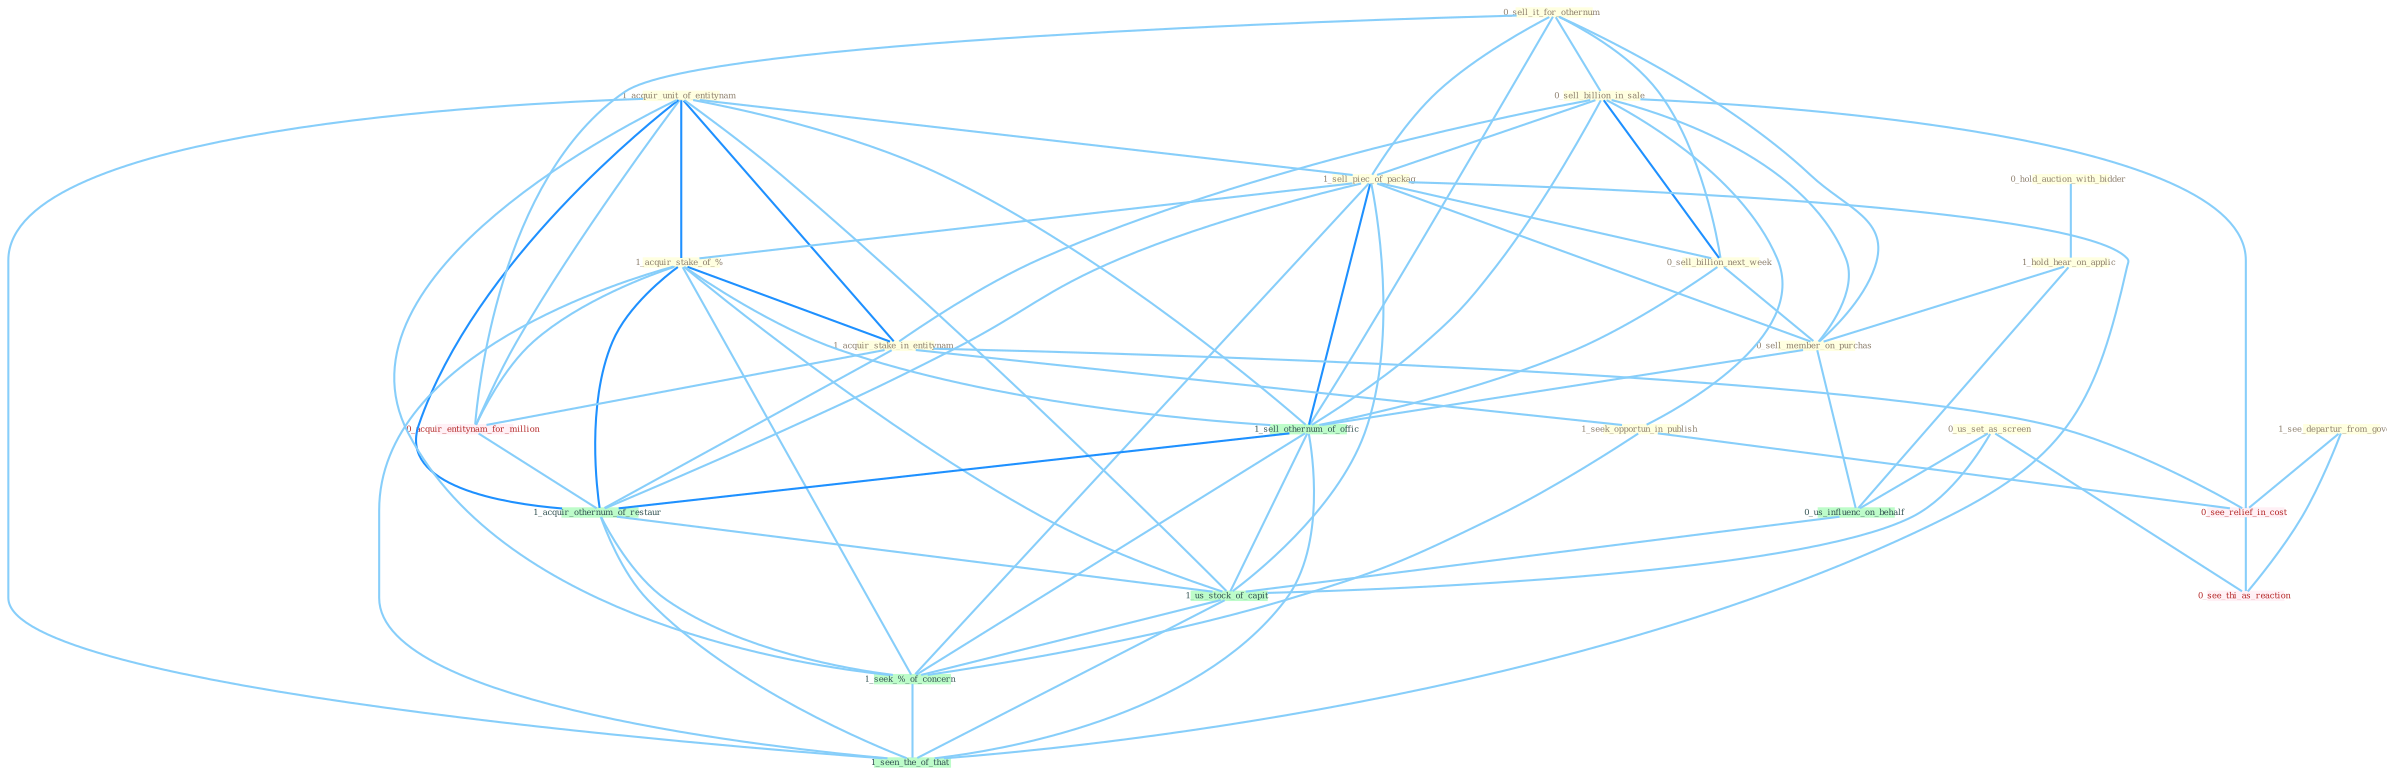 Graph G{ 
    node
    [shape=polygon,style=filled,width=.5,height=.06,color="#BDFCC9",fixedsize=true,fontsize=4,
    fontcolor="#2f4f4f"];
    {node
    [color="#ffffe0", fontcolor="#8b7d6b"] "1_acquir_unit_of_entitynam " "0_sell_it_for_othernum " "0_sell_billion_in_sale " "1_sell_piec_of_packag " "1_acquir_stake_of_% " "1_see_departur_from_govern " "0_hold_auction_with_bidder " "0_sell_billion_next_week " "1_acquir_stake_in_entitynam " "1_seek_opportun_in_publish " "1_hold_hear_on_applic " "0_us_set_as_screen " "0_sell_member_on_purchas "}
{node [color="#fff0f5", fontcolor="#b22222"] "0_acquir_entitynam_for_million " "0_see_relief_in_cost " "0_see_thi_as_reaction "}
edge [color="#B0E2FF"];

	"1_acquir_unit_of_entitynam " -- "1_sell_piec_of_packag " [w="1", color="#87cefa" ];
	"1_acquir_unit_of_entitynam " -- "1_acquir_stake_of_% " [w="2", color="#1e90ff" , len=0.8];
	"1_acquir_unit_of_entitynam " -- "1_acquir_stake_in_entitynam " [w="2", color="#1e90ff" , len=0.8];
	"1_acquir_unit_of_entitynam " -- "0_acquir_entitynam_for_million " [w="1", color="#87cefa" ];
	"1_acquir_unit_of_entitynam " -- "1_sell_othernum_of_offic " [w="1", color="#87cefa" ];
	"1_acquir_unit_of_entitynam " -- "1_acquir_othernum_of_restaur " [w="2", color="#1e90ff" , len=0.8];
	"1_acquir_unit_of_entitynam " -- "1_us_stock_of_capit " [w="1", color="#87cefa" ];
	"1_acquir_unit_of_entitynam " -- "1_seek_%_of_concern " [w="1", color="#87cefa" ];
	"1_acquir_unit_of_entitynam " -- "1_seen_the_of_that " [w="1", color="#87cefa" ];
	"0_sell_it_for_othernum " -- "0_sell_billion_in_sale " [w="1", color="#87cefa" ];
	"0_sell_it_for_othernum " -- "1_sell_piec_of_packag " [w="1", color="#87cefa" ];
	"0_sell_it_for_othernum " -- "0_sell_billion_next_week " [w="1", color="#87cefa" ];
	"0_sell_it_for_othernum " -- "0_sell_member_on_purchas " [w="1", color="#87cefa" ];
	"0_sell_it_for_othernum " -- "0_acquir_entitynam_for_million " [w="1", color="#87cefa" ];
	"0_sell_it_for_othernum " -- "1_sell_othernum_of_offic " [w="1", color="#87cefa" ];
	"0_sell_billion_in_sale " -- "1_sell_piec_of_packag " [w="1", color="#87cefa" ];
	"0_sell_billion_in_sale " -- "0_sell_billion_next_week " [w="2", color="#1e90ff" , len=0.8];
	"0_sell_billion_in_sale " -- "1_acquir_stake_in_entitynam " [w="1", color="#87cefa" ];
	"0_sell_billion_in_sale " -- "1_seek_opportun_in_publish " [w="1", color="#87cefa" ];
	"0_sell_billion_in_sale " -- "0_sell_member_on_purchas " [w="1", color="#87cefa" ];
	"0_sell_billion_in_sale " -- "1_sell_othernum_of_offic " [w="1", color="#87cefa" ];
	"0_sell_billion_in_sale " -- "0_see_relief_in_cost " [w="1", color="#87cefa" ];
	"1_sell_piec_of_packag " -- "1_acquir_stake_of_% " [w="1", color="#87cefa" ];
	"1_sell_piec_of_packag " -- "0_sell_billion_next_week " [w="1", color="#87cefa" ];
	"1_sell_piec_of_packag " -- "0_sell_member_on_purchas " [w="1", color="#87cefa" ];
	"1_sell_piec_of_packag " -- "1_sell_othernum_of_offic " [w="2", color="#1e90ff" , len=0.8];
	"1_sell_piec_of_packag " -- "1_acquir_othernum_of_restaur " [w="1", color="#87cefa" ];
	"1_sell_piec_of_packag " -- "1_us_stock_of_capit " [w="1", color="#87cefa" ];
	"1_sell_piec_of_packag " -- "1_seek_%_of_concern " [w="1", color="#87cefa" ];
	"1_sell_piec_of_packag " -- "1_seen_the_of_that " [w="1", color="#87cefa" ];
	"1_acquir_stake_of_% " -- "1_acquir_stake_in_entitynam " [w="2", color="#1e90ff" , len=0.8];
	"1_acquir_stake_of_% " -- "0_acquir_entitynam_for_million " [w="1", color="#87cefa" ];
	"1_acquir_stake_of_% " -- "1_sell_othernum_of_offic " [w="1", color="#87cefa" ];
	"1_acquir_stake_of_% " -- "1_acquir_othernum_of_restaur " [w="2", color="#1e90ff" , len=0.8];
	"1_acquir_stake_of_% " -- "1_us_stock_of_capit " [w="1", color="#87cefa" ];
	"1_acquir_stake_of_% " -- "1_seek_%_of_concern " [w="1", color="#87cefa" ];
	"1_acquir_stake_of_% " -- "1_seen_the_of_that " [w="1", color="#87cefa" ];
	"1_see_departur_from_govern " -- "0_see_relief_in_cost " [w="1", color="#87cefa" ];
	"1_see_departur_from_govern " -- "0_see_thi_as_reaction " [w="1", color="#87cefa" ];
	"0_hold_auction_with_bidder " -- "1_hold_hear_on_applic " [w="1", color="#87cefa" ];
	"0_sell_billion_next_week " -- "0_sell_member_on_purchas " [w="1", color="#87cefa" ];
	"0_sell_billion_next_week " -- "1_sell_othernum_of_offic " [w="1", color="#87cefa" ];
	"1_acquir_stake_in_entitynam " -- "1_seek_opportun_in_publish " [w="1", color="#87cefa" ];
	"1_acquir_stake_in_entitynam " -- "0_acquir_entitynam_for_million " [w="1", color="#87cefa" ];
	"1_acquir_stake_in_entitynam " -- "0_see_relief_in_cost " [w="1", color="#87cefa" ];
	"1_acquir_stake_in_entitynam " -- "1_acquir_othernum_of_restaur " [w="1", color="#87cefa" ];
	"1_seek_opportun_in_publish " -- "0_see_relief_in_cost " [w="1", color="#87cefa" ];
	"1_seek_opportun_in_publish " -- "1_seek_%_of_concern " [w="1", color="#87cefa" ];
	"1_hold_hear_on_applic " -- "0_sell_member_on_purchas " [w="1", color="#87cefa" ];
	"1_hold_hear_on_applic " -- "0_us_influenc_on_behalf " [w="1", color="#87cefa" ];
	"0_us_set_as_screen " -- "0_us_influenc_on_behalf " [w="1", color="#87cefa" ];
	"0_us_set_as_screen " -- "0_see_thi_as_reaction " [w="1", color="#87cefa" ];
	"0_us_set_as_screen " -- "1_us_stock_of_capit " [w="1", color="#87cefa" ];
	"0_sell_member_on_purchas " -- "1_sell_othernum_of_offic " [w="1", color="#87cefa" ];
	"0_sell_member_on_purchas " -- "0_us_influenc_on_behalf " [w="1", color="#87cefa" ];
	"0_acquir_entitynam_for_million " -- "1_acquir_othernum_of_restaur " [w="1", color="#87cefa" ];
	"1_sell_othernum_of_offic " -- "1_acquir_othernum_of_restaur " [w="2", color="#1e90ff" , len=0.8];
	"1_sell_othernum_of_offic " -- "1_us_stock_of_capit " [w="1", color="#87cefa" ];
	"1_sell_othernum_of_offic " -- "1_seek_%_of_concern " [w="1", color="#87cefa" ];
	"1_sell_othernum_of_offic " -- "1_seen_the_of_that " [w="1", color="#87cefa" ];
	"0_us_influenc_on_behalf " -- "1_us_stock_of_capit " [w="1", color="#87cefa" ];
	"0_see_relief_in_cost " -- "0_see_thi_as_reaction " [w="1", color="#87cefa" ];
	"1_acquir_othernum_of_restaur " -- "1_us_stock_of_capit " [w="1", color="#87cefa" ];
	"1_acquir_othernum_of_restaur " -- "1_seek_%_of_concern " [w="1", color="#87cefa" ];
	"1_acquir_othernum_of_restaur " -- "1_seen_the_of_that " [w="1", color="#87cefa" ];
	"1_us_stock_of_capit " -- "1_seek_%_of_concern " [w="1", color="#87cefa" ];
	"1_us_stock_of_capit " -- "1_seen_the_of_that " [w="1", color="#87cefa" ];
	"1_seek_%_of_concern " -- "1_seen_the_of_that " [w="1", color="#87cefa" ];
}